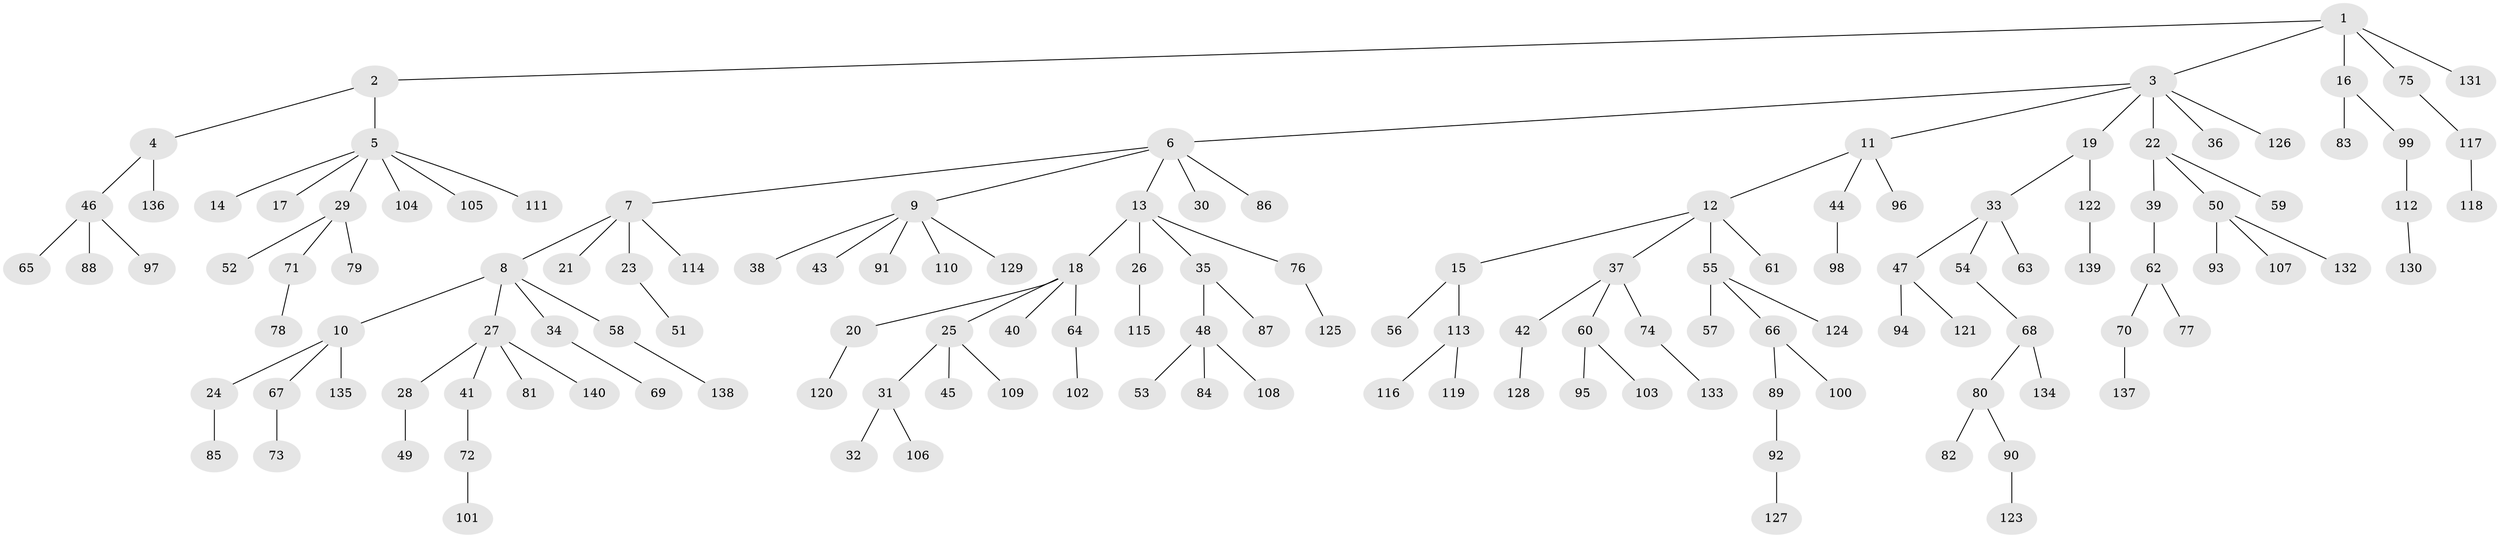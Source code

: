 // coarse degree distribution, {4: 0.09, 3: 0.14, 6: 0.02, 5: 0.04, 1: 0.54, 2: 0.17}
// Generated by graph-tools (version 1.1) at 2025/52/03/04/25 22:52:02]
// undirected, 140 vertices, 139 edges
graph export_dot {
  node [color=gray90,style=filled];
  1;
  2;
  3;
  4;
  5;
  6;
  7;
  8;
  9;
  10;
  11;
  12;
  13;
  14;
  15;
  16;
  17;
  18;
  19;
  20;
  21;
  22;
  23;
  24;
  25;
  26;
  27;
  28;
  29;
  30;
  31;
  32;
  33;
  34;
  35;
  36;
  37;
  38;
  39;
  40;
  41;
  42;
  43;
  44;
  45;
  46;
  47;
  48;
  49;
  50;
  51;
  52;
  53;
  54;
  55;
  56;
  57;
  58;
  59;
  60;
  61;
  62;
  63;
  64;
  65;
  66;
  67;
  68;
  69;
  70;
  71;
  72;
  73;
  74;
  75;
  76;
  77;
  78;
  79;
  80;
  81;
  82;
  83;
  84;
  85;
  86;
  87;
  88;
  89;
  90;
  91;
  92;
  93;
  94;
  95;
  96;
  97;
  98;
  99;
  100;
  101;
  102;
  103;
  104;
  105;
  106;
  107;
  108;
  109;
  110;
  111;
  112;
  113;
  114;
  115;
  116;
  117;
  118;
  119;
  120;
  121;
  122;
  123;
  124;
  125;
  126;
  127;
  128;
  129;
  130;
  131;
  132;
  133;
  134;
  135;
  136;
  137;
  138;
  139;
  140;
  1 -- 2;
  1 -- 3;
  1 -- 16;
  1 -- 75;
  1 -- 131;
  2 -- 4;
  2 -- 5;
  3 -- 6;
  3 -- 11;
  3 -- 19;
  3 -- 22;
  3 -- 36;
  3 -- 126;
  4 -- 46;
  4 -- 136;
  5 -- 14;
  5 -- 17;
  5 -- 29;
  5 -- 104;
  5 -- 105;
  5 -- 111;
  6 -- 7;
  6 -- 9;
  6 -- 13;
  6 -- 30;
  6 -- 86;
  7 -- 8;
  7 -- 21;
  7 -- 23;
  7 -- 114;
  8 -- 10;
  8 -- 27;
  8 -- 34;
  8 -- 58;
  9 -- 38;
  9 -- 43;
  9 -- 91;
  9 -- 110;
  9 -- 129;
  10 -- 24;
  10 -- 67;
  10 -- 135;
  11 -- 12;
  11 -- 44;
  11 -- 96;
  12 -- 15;
  12 -- 37;
  12 -- 55;
  12 -- 61;
  13 -- 18;
  13 -- 26;
  13 -- 35;
  13 -- 76;
  15 -- 56;
  15 -- 113;
  16 -- 83;
  16 -- 99;
  18 -- 20;
  18 -- 25;
  18 -- 40;
  18 -- 64;
  19 -- 33;
  19 -- 122;
  20 -- 120;
  22 -- 39;
  22 -- 50;
  22 -- 59;
  23 -- 51;
  24 -- 85;
  25 -- 31;
  25 -- 45;
  25 -- 109;
  26 -- 115;
  27 -- 28;
  27 -- 41;
  27 -- 81;
  27 -- 140;
  28 -- 49;
  29 -- 52;
  29 -- 71;
  29 -- 79;
  31 -- 32;
  31 -- 106;
  33 -- 47;
  33 -- 54;
  33 -- 63;
  34 -- 69;
  35 -- 48;
  35 -- 87;
  37 -- 42;
  37 -- 60;
  37 -- 74;
  39 -- 62;
  41 -- 72;
  42 -- 128;
  44 -- 98;
  46 -- 65;
  46 -- 88;
  46 -- 97;
  47 -- 94;
  47 -- 121;
  48 -- 53;
  48 -- 84;
  48 -- 108;
  50 -- 93;
  50 -- 107;
  50 -- 132;
  54 -- 68;
  55 -- 57;
  55 -- 66;
  55 -- 124;
  58 -- 138;
  60 -- 95;
  60 -- 103;
  62 -- 70;
  62 -- 77;
  64 -- 102;
  66 -- 89;
  66 -- 100;
  67 -- 73;
  68 -- 80;
  68 -- 134;
  70 -- 137;
  71 -- 78;
  72 -- 101;
  74 -- 133;
  75 -- 117;
  76 -- 125;
  80 -- 82;
  80 -- 90;
  89 -- 92;
  90 -- 123;
  92 -- 127;
  99 -- 112;
  112 -- 130;
  113 -- 116;
  113 -- 119;
  117 -- 118;
  122 -- 139;
}
